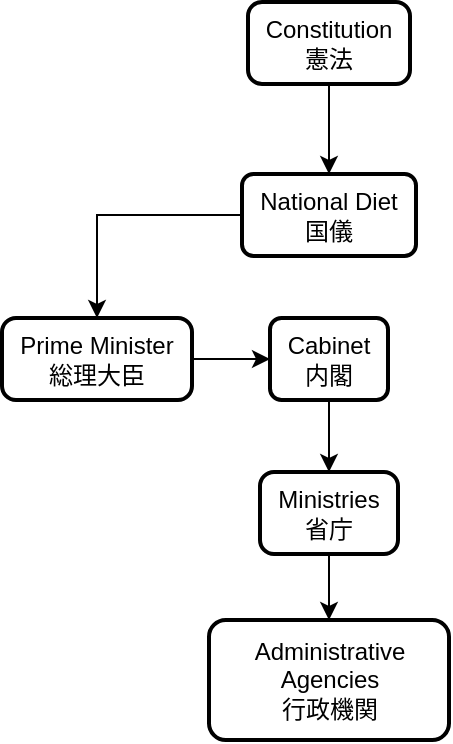 <mxfile version="26.1.3">
  <diagram name="Page-1" id="knQFLreWpMhf7assTrFb">
    <mxGraphModel dx="786" dy="518" grid="0" gridSize="10" guides="1" tooltips="1" connect="1" arrows="1" fold="1" page="0" pageScale="1" pageWidth="827" pageHeight="1169" math="0" shadow="0">
      <root>
        <mxCell id="0" />
        <mxCell id="1" parent="0" />
        <mxCell id="n_A1vjY1Jn5EMKk_JTxg-4" value="" style="edgeStyle=orthogonalEdgeStyle;rounded=0;orthogonalLoop=1;jettySize=auto;html=1;" edge="1" parent="1" source="n_A1vjY1Jn5EMKk_JTxg-2" target="n_A1vjY1Jn5EMKk_JTxg-3">
          <mxGeometry relative="1" as="geometry" />
        </mxCell>
        <mxCell id="n_A1vjY1Jn5EMKk_JTxg-2" value="Constitution&lt;div&gt;憲法&lt;/div&gt;" style="rounded=1;whiteSpace=wrap;html=1;absoluteArcSize=1;arcSize=14;strokeWidth=2;" vertex="1" parent="1">
          <mxGeometry x="213" y="283" width="81" height="41" as="geometry" />
        </mxCell>
        <mxCell id="n_A1vjY1Jn5EMKk_JTxg-10" style="edgeStyle=orthogonalEdgeStyle;rounded=0;orthogonalLoop=1;jettySize=auto;html=1;" edge="1" parent="1" source="n_A1vjY1Jn5EMKk_JTxg-3" target="n_A1vjY1Jn5EMKk_JTxg-9">
          <mxGeometry relative="1" as="geometry" />
        </mxCell>
        <mxCell id="n_A1vjY1Jn5EMKk_JTxg-3" value="National Diet&lt;div&gt;国儀&lt;/div&gt;" style="whiteSpace=wrap;html=1;rounded=1;arcSize=14;strokeWidth=2;" vertex="1" parent="1">
          <mxGeometry x="210" y="369" width="87" height="41" as="geometry" />
        </mxCell>
        <mxCell id="n_A1vjY1Jn5EMKk_JTxg-18" style="edgeStyle=orthogonalEdgeStyle;rounded=0;orthogonalLoop=1;jettySize=auto;html=1;" edge="1" parent="1" source="n_A1vjY1Jn5EMKk_JTxg-5" target="n_A1vjY1Jn5EMKk_JTxg-17">
          <mxGeometry relative="1" as="geometry" />
        </mxCell>
        <mxCell id="n_A1vjY1Jn5EMKk_JTxg-5" value="Cabinet&lt;div&gt;内閣&lt;/div&gt;" style="whiteSpace=wrap;html=1;rounded=1;arcSize=14;strokeWidth=2;" vertex="1" parent="1">
          <mxGeometry x="224" y="441" width="59" height="41" as="geometry" />
        </mxCell>
        <mxCell id="n_A1vjY1Jn5EMKk_JTxg-14" style="edgeStyle=orthogonalEdgeStyle;rounded=0;orthogonalLoop=1;jettySize=auto;html=1;" edge="1" parent="1" source="n_A1vjY1Jn5EMKk_JTxg-9" target="n_A1vjY1Jn5EMKk_JTxg-5">
          <mxGeometry relative="1" as="geometry" />
        </mxCell>
        <mxCell id="n_A1vjY1Jn5EMKk_JTxg-9" value="Prime Minister&lt;div&gt;総理大臣&lt;/div&gt;" style="rounded=1;whiteSpace=wrap;html=1;absoluteArcSize=1;arcSize=14;strokeWidth=2;" vertex="1" parent="1">
          <mxGeometry x="90" y="441" width="95" height="41" as="geometry" />
        </mxCell>
        <mxCell id="n_A1vjY1Jn5EMKk_JTxg-20" value="" style="edgeStyle=orthogonalEdgeStyle;rounded=0;orthogonalLoop=1;jettySize=auto;html=1;" edge="1" parent="1" source="n_A1vjY1Jn5EMKk_JTxg-17" target="n_A1vjY1Jn5EMKk_JTxg-19">
          <mxGeometry relative="1" as="geometry" />
        </mxCell>
        <mxCell id="n_A1vjY1Jn5EMKk_JTxg-17" value="&lt;div&gt;Ministries&lt;/div&gt;&lt;div&gt;省庁&lt;/div&gt;" style="rounded=1;whiteSpace=wrap;html=1;absoluteArcSize=1;arcSize=14;strokeWidth=2;" vertex="1" parent="1">
          <mxGeometry x="219" y="518" width="69" height="41" as="geometry" />
        </mxCell>
        <mxCell id="n_A1vjY1Jn5EMKk_JTxg-19" value="Administrative Agencies&lt;div&gt;行政機関&lt;/div&gt;" style="whiteSpace=wrap;html=1;rounded=1;arcSize=14;strokeWidth=2;" vertex="1" parent="1">
          <mxGeometry x="193.5" y="592" width="120" height="60" as="geometry" />
        </mxCell>
      </root>
    </mxGraphModel>
  </diagram>
</mxfile>
